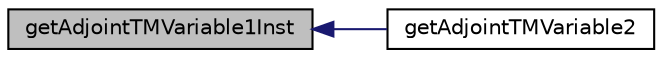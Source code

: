 digraph "getAdjointTMVariable1Inst"
{
  bgcolor="transparent";
  edge [fontname="Helvetica",fontsize="10",labelfontname="Helvetica",labelfontsize="10"];
  node [fontname="Helvetica",fontsize="10",shape=record];
  rankdir="LR";
  Node1 [label="getAdjointTMVariable1Inst",height=0.2,width=0.4,color="black", fillcolor="grey75", style="filled" fontcolor="black"];
  Node1 -> Node2 [dir="back",color="midnightblue",fontsize="10",style="solid",fontname="Helvetica"];
  Node2 [label="getAdjointTMVariable2",height=0.2,width=0.4,color="black",URL="$classFoam_1_1incompressibleAdjoint_1_1adjointRASModel.html#aae5b24d6fc3d2569e7a6d52be21e4ea8",tooltip="Return non-constant reference to adjoint turbulence model variable 2. "];
}
